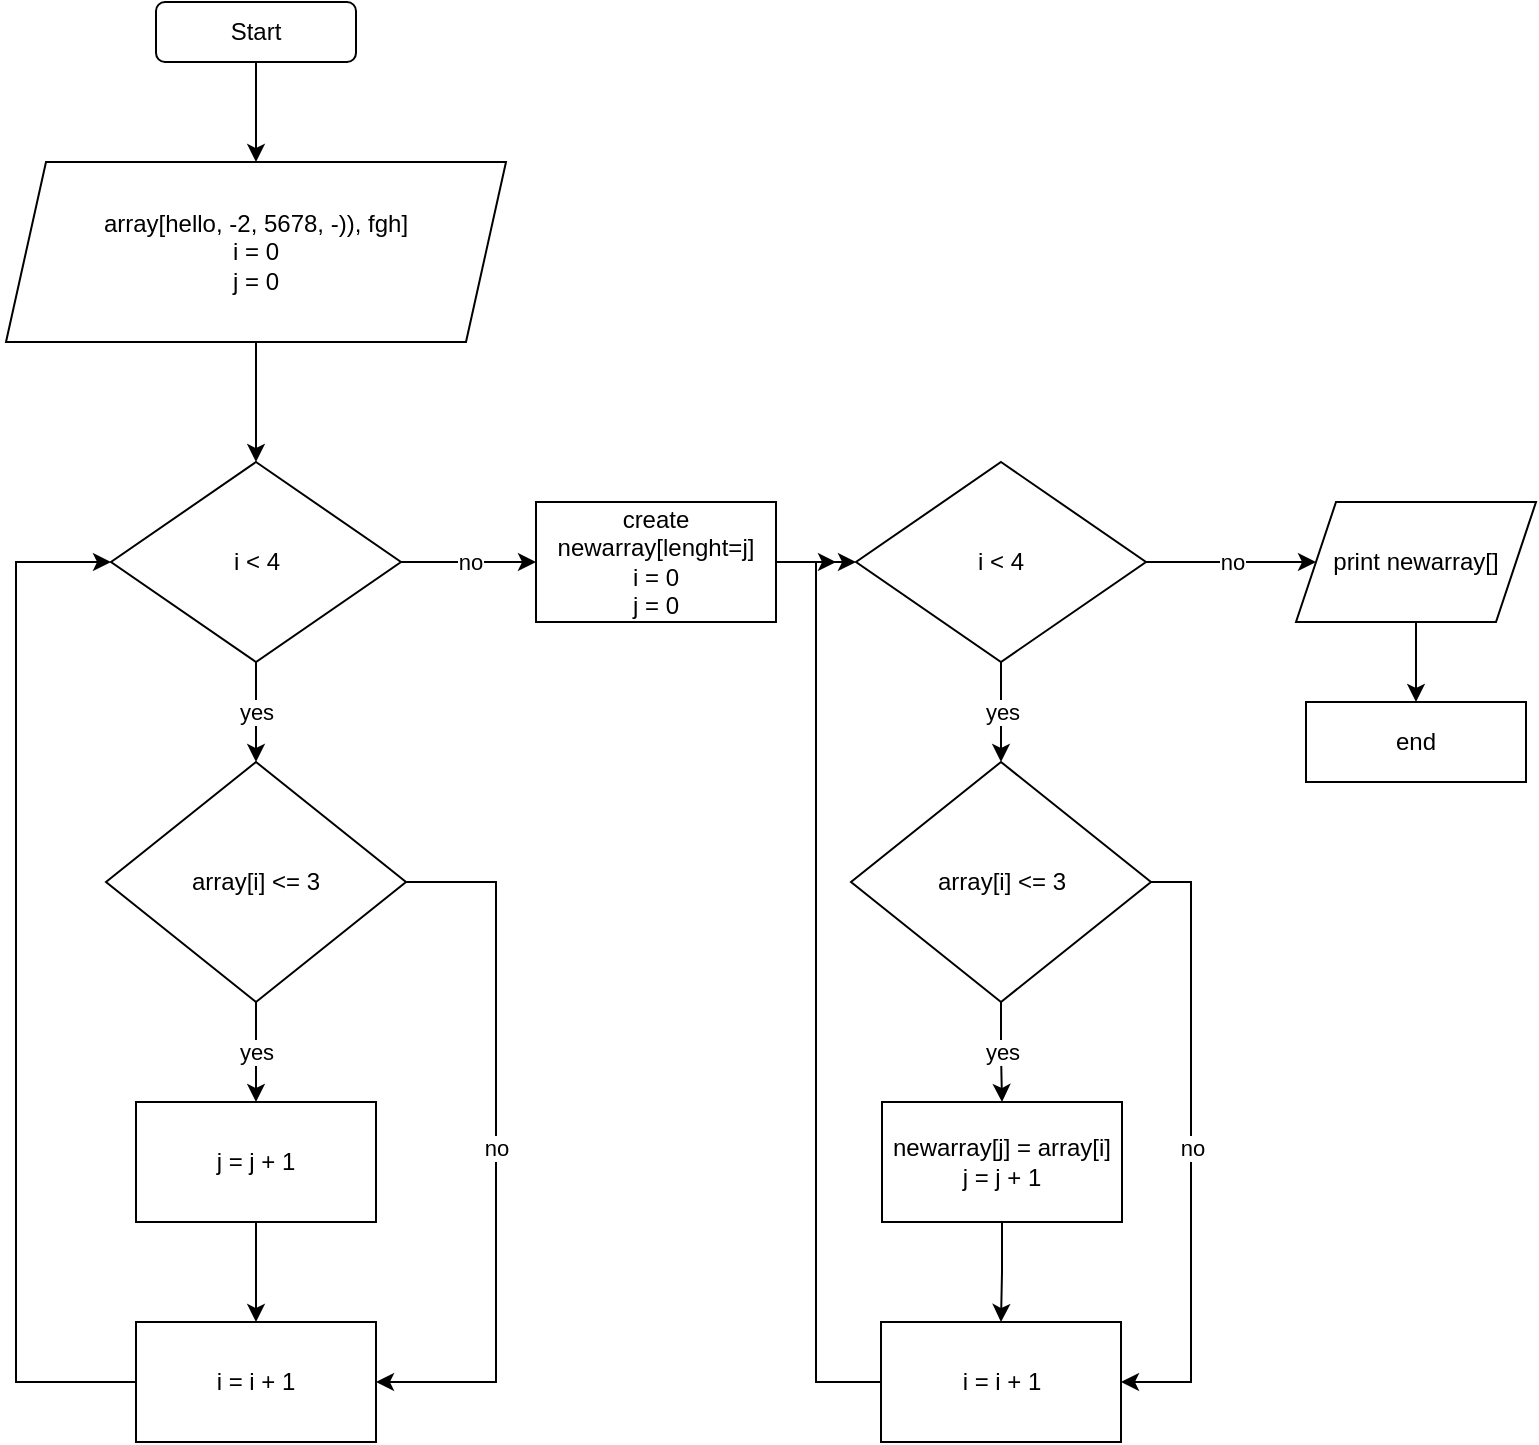 <mxfile version="16.4.0" type="device"><diagram id="QigNVGEkpqvLp2-zG69p" name="Страница 1"><mxGraphModel dx="1102" dy="865" grid="1" gridSize="10" guides="1" tooltips="1" connect="1" arrows="1" fold="1" page="1" pageScale="1" pageWidth="827" pageHeight="1169" math="0" shadow="0"><root><mxCell id="0"/><mxCell id="1" parent="0"/><mxCell id="9zC2z_TRuvAKA5qhRiOU-6" style="edgeStyle=orthogonalEdgeStyle;rounded=0;orthogonalLoop=1;jettySize=auto;html=1;exitX=0.5;exitY=1;exitDx=0;exitDy=0;entryX=0.5;entryY=0;entryDx=0;entryDy=0;" edge="1" parent="1" source="9zC2z_TRuvAKA5qhRiOU-1" target="9zC2z_TRuvAKA5qhRiOU-2"><mxGeometry relative="1" as="geometry"/></mxCell><mxCell id="9zC2z_TRuvAKA5qhRiOU-1" value="Start" style="rounded=1;whiteSpace=wrap;html=1;" vertex="1" parent="1"><mxGeometry x="310" y="30" width="100" height="30" as="geometry"/></mxCell><mxCell id="9zC2z_TRuvAKA5qhRiOU-8" style="edgeStyle=orthogonalEdgeStyle;rounded=0;orthogonalLoop=1;jettySize=auto;html=1;exitX=0.5;exitY=1;exitDx=0;exitDy=0;entryX=0.5;entryY=0;entryDx=0;entryDy=0;" edge="1" parent="1" source="9zC2z_TRuvAKA5qhRiOU-2" target="9zC2z_TRuvAKA5qhRiOU-3"><mxGeometry relative="1" as="geometry"/></mxCell><mxCell id="9zC2z_TRuvAKA5qhRiOU-2" value="array[hello, -2, 5678, -)), fgh]&lt;br&gt;i = 0&lt;br&gt;j = 0" style="shape=parallelogram;perimeter=parallelogramPerimeter;whiteSpace=wrap;html=1;fixedSize=1;" vertex="1" parent="1"><mxGeometry x="235" y="110" width="250" height="90" as="geometry"/></mxCell><mxCell id="9zC2z_TRuvAKA5qhRiOU-3" value="i &amp;lt; 4" style="rhombus;whiteSpace=wrap;html=1;" vertex="1" parent="1"><mxGeometry x="287.5" y="260" width="145" height="100" as="geometry"/></mxCell><mxCell id="9zC2z_TRuvAKA5qhRiOU-10" value="&lt;span&gt;array[i] &amp;lt;= 3&lt;/span&gt;" style="rhombus;whiteSpace=wrap;html=1;" vertex="1" parent="1"><mxGeometry x="285" y="410" width="150" height="120" as="geometry"/></mxCell><mxCell id="9zC2z_TRuvAKA5qhRiOU-12" value="yes" style="endArrow=classic;html=1;rounded=0;exitX=0.5;exitY=1;exitDx=0;exitDy=0;" edge="1" parent="1" source="9zC2z_TRuvAKA5qhRiOU-3" target="9zC2z_TRuvAKA5qhRiOU-10"><mxGeometry width="50" height="50" relative="1" as="geometry"><mxPoint x="390" y="450" as="sourcePoint"/><mxPoint x="440" y="400" as="targetPoint"/></mxGeometry></mxCell><mxCell id="9zC2z_TRuvAKA5qhRiOU-13" value="j = j + 1" style="rounded=0;whiteSpace=wrap;html=1;" vertex="1" parent="1"><mxGeometry x="300" y="580" width="120" height="60" as="geometry"/></mxCell><mxCell id="9zC2z_TRuvAKA5qhRiOU-14" value="yes" style="endArrow=classic;html=1;rounded=0;exitX=0.5;exitY=1;exitDx=0;exitDy=0;entryX=0.5;entryY=0;entryDx=0;entryDy=0;" edge="1" parent="1" source="9zC2z_TRuvAKA5qhRiOU-10" target="9zC2z_TRuvAKA5qhRiOU-13"><mxGeometry width="50" height="50" relative="1" as="geometry"><mxPoint x="390" y="450" as="sourcePoint"/><mxPoint x="440" y="400" as="targetPoint"/></mxGeometry></mxCell><mxCell id="9zC2z_TRuvAKA5qhRiOU-38" value="yes" style="edgeStyle=orthogonalEdgeStyle;rounded=0;orthogonalLoop=1;jettySize=auto;html=1;exitX=0.5;exitY=1;exitDx=0;exitDy=0;entryX=0.5;entryY=0;entryDx=0;entryDy=0;" edge="1" parent="1" source="9zC2z_TRuvAKA5qhRiOU-21" target="9zC2z_TRuvAKA5qhRiOU-37"><mxGeometry relative="1" as="geometry"/></mxCell><mxCell id="9zC2z_TRuvAKA5qhRiOU-47" value="no" style="edgeStyle=orthogonalEdgeStyle;rounded=0;orthogonalLoop=1;jettySize=auto;html=1;exitX=1;exitY=0.5;exitDx=0;exitDy=0;entryX=0;entryY=0.5;entryDx=0;entryDy=0;" edge="1" parent="1" source="9zC2z_TRuvAKA5qhRiOU-21" target="9zC2z_TRuvAKA5qhRiOU-46"><mxGeometry relative="1" as="geometry"/></mxCell><mxCell id="9zC2z_TRuvAKA5qhRiOU-21" value="i &amp;lt; 4" style="rhombus;whiteSpace=wrap;html=1;" vertex="1" parent="1"><mxGeometry x="660" y="260" width="145" height="100" as="geometry"/></mxCell><mxCell id="9zC2z_TRuvAKA5qhRiOU-26" value="i = i + 1" style="rounded=0;whiteSpace=wrap;html=1;" vertex="1" parent="1"><mxGeometry x="300" y="690" width="120" height="60" as="geometry"/></mxCell><mxCell id="9zC2z_TRuvAKA5qhRiOU-27" value="" style="endArrow=classic;html=1;rounded=0;exitX=0.5;exitY=1;exitDx=0;exitDy=0;entryX=0.5;entryY=0;entryDx=0;entryDy=0;" edge="1" parent="1" source="9zC2z_TRuvAKA5qhRiOU-13" target="9zC2z_TRuvAKA5qhRiOU-26"><mxGeometry width="50" height="50" relative="1" as="geometry"><mxPoint x="390" y="450" as="sourcePoint"/><mxPoint x="440" y="400" as="targetPoint"/></mxGeometry></mxCell><mxCell id="9zC2z_TRuvAKA5qhRiOU-28" value="" style="edgeStyle=elbowEdgeStyle;elbow=horizontal;endArrow=classic;html=1;rounded=0;exitX=0;exitY=0.5;exitDx=0;exitDy=0;entryX=0;entryY=0.5;entryDx=0;entryDy=0;" edge="1" parent="1" source="9zC2z_TRuvAKA5qhRiOU-26" target="9zC2z_TRuvAKA5qhRiOU-3"><mxGeometry width="50" height="50" relative="1" as="geometry"><mxPoint x="390" y="450" as="sourcePoint"/><mxPoint x="300" y="400" as="targetPoint"/><Array as="points"><mxPoint x="240" y="530"/><mxPoint x="210" y="560"/></Array></mxGeometry></mxCell><mxCell id="9zC2z_TRuvAKA5qhRiOU-30" value="no" style="edgeStyle=elbowEdgeStyle;elbow=horizontal;endArrow=classic;html=1;rounded=0;exitX=1;exitY=0.5;exitDx=0;exitDy=0;entryX=1;entryY=0.5;entryDx=0;entryDy=0;" edge="1" parent="1" source="9zC2z_TRuvAKA5qhRiOU-10" target="9zC2z_TRuvAKA5qhRiOU-26"><mxGeometry width="50" height="50" relative="1" as="geometry"><mxPoint x="390" y="450" as="sourcePoint"/><mxPoint x="520" y="720" as="targetPoint"/><Array as="points"><mxPoint x="480" y="600"/></Array></mxGeometry></mxCell><mxCell id="9zC2z_TRuvAKA5qhRiOU-34" value="create newarray[lenght=j]&lt;br&gt;i = 0&lt;br&gt;j = 0" style="rounded=0;whiteSpace=wrap;html=1;" vertex="1" parent="1"><mxGeometry x="500" y="280" width="120" height="60" as="geometry"/></mxCell><mxCell id="9zC2z_TRuvAKA5qhRiOU-35" value="no" style="endArrow=classic;html=1;rounded=0;exitX=1;exitY=0.5;exitDx=0;exitDy=0;entryX=0;entryY=0.5;entryDx=0;entryDy=0;" edge="1" parent="1" source="9zC2z_TRuvAKA5qhRiOU-3" target="9zC2z_TRuvAKA5qhRiOU-34"><mxGeometry width="50" height="50" relative="1" as="geometry"><mxPoint x="390" y="440" as="sourcePoint"/><mxPoint x="440" y="390" as="targetPoint"/></mxGeometry></mxCell><mxCell id="9zC2z_TRuvAKA5qhRiOU-36" value="" style="endArrow=classic;html=1;rounded=0;exitX=1;exitY=0.5;exitDx=0;exitDy=0;" edge="1" parent="1" source="9zC2z_TRuvAKA5qhRiOU-34"><mxGeometry width="50" height="50" relative="1" as="geometry"><mxPoint x="620" y="360" as="sourcePoint"/><mxPoint x="660" y="310" as="targetPoint"/></mxGeometry></mxCell><mxCell id="9zC2z_TRuvAKA5qhRiOU-40" value="yes" style="edgeStyle=orthogonalEdgeStyle;rounded=0;orthogonalLoop=1;jettySize=auto;html=1;exitX=0.5;exitY=1;exitDx=0;exitDy=0;entryX=0.5;entryY=0;entryDx=0;entryDy=0;" edge="1" parent="1" source="9zC2z_TRuvAKA5qhRiOU-37" target="9zC2z_TRuvAKA5qhRiOU-39"><mxGeometry relative="1" as="geometry"/></mxCell><mxCell id="9zC2z_TRuvAKA5qhRiOU-45" value="no" style="edgeStyle=orthogonalEdgeStyle;rounded=0;orthogonalLoop=1;jettySize=auto;html=1;exitX=1;exitY=0.5;exitDx=0;exitDy=0;entryX=1;entryY=0.5;entryDx=0;entryDy=0;" edge="1" parent="1" source="9zC2z_TRuvAKA5qhRiOU-37" target="9zC2z_TRuvAKA5qhRiOU-41"><mxGeometry relative="1" as="geometry"/></mxCell><mxCell id="9zC2z_TRuvAKA5qhRiOU-37" value="&lt;span&gt;array[i] &amp;lt;= 3&lt;/span&gt;" style="rhombus;whiteSpace=wrap;html=1;" vertex="1" parent="1"><mxGeometry x="657.5" y="410" width="150" height="120" as="geometry"/></mxCell><mxCell id="9zC2z_TRuvAKA5qhRiOU-42" style="edgeStyle=orthogonalEdgeStyle;rounded=0;orthogonalLoop=1;jettySize=auto;html=1;exitX=0.5;exitY=1;exitDx=0;exitDy=0;entryX=0.5;entryY=0;entryDx=0;entryDy=0;" edge="1" parent="1" source="9zC2z_TRuvAKA5qhRiOU-39" target="9zC2z_TRuvAKA5qhRiOU-41"><mxGeometry relative="1" as="geometry"/></mxCell><mxCell id="9zC2z_TRuvAKA5qhRiOU-39" value="newarray[j] = array[i]&lt;br&gt;j = j + 1" style="rounded=0;whiteSpace=wrap;html=1;" vertex="1" parent="1"><mxGeometry x="673" y="580" width="120" height="60" as="geometry"/></mxCell><mxCell id="9zC2z_TRuvAKA5qhRiOU-44" style="edgeStyle=orthogonalEdgeStyle;rounded=0;orthogonalLoop=1;jettySize=auto;html=1;exitX=0;exitY=0.5;exitDx=0;exitDy=0;" edge="1" parent="1" source="9zC2z_TRuvAKA5qhRiOU-41"><mxGeometry relative="1" as="geometry"><mxPoint x="650" y="310" as="targetPoint"/><Array as="points"><mxPoint x="640" y="720"/><mxPoint x="640" y="310"/></Array></mxGeometry></mxCell><mxCell id="9zC2z_TRuvAKA5qhRiOU-41" value="i = i + 1" style="rounded=0;whiteSpace=wrap;html=1;" vertex="1" parent="1"><mxGeometry x="672.5" y="690" width="120" height="60" as="geometry"/></mxCell><mxCell id="9zC2z_TRuvAKA5qhRiOU-50" style="edgeStyle=orthogonalEdgeStyle;rounded=0;orthogonalLoop=1;jettySize=auto;html=1;exitX=0.5;exitY=1;exitDx=0;exitDy=0;entryX=0.5;entryY=0;entryDx=0;entryDy=0;" edge="1" parent="1" source="9zC2z_TRuvAKA5qhRiOU-46" target="9zC2z_TRuvAKA5qhRiOU-48"><mxGeometry relative="1" as="geometry"/></mxCell><mxCell id="9zC2z_TRuvAKA5qhRiOU-46" value="print newarray[]" style="shape=parallelogram;perimeter=parallelogramPerimeter;whiteSpace=wrap;html=1;fixedSize=1;" vertex="1" parent="1"><mxGeometry x="880" y="280" width="120" height="60" as="geometry"/></mxCell><mxCell id="9zC2z_TRuvAKA5qhRiOU-48" value="end" style="rounded=0;whiteSpace=wrap;html=1;" vertex="1" parent="1"><mxGeometry x="885" y="380" width="110" height="40" as="geometry"/></mxCell></root></mxGraphModel></diagram></mxfile>